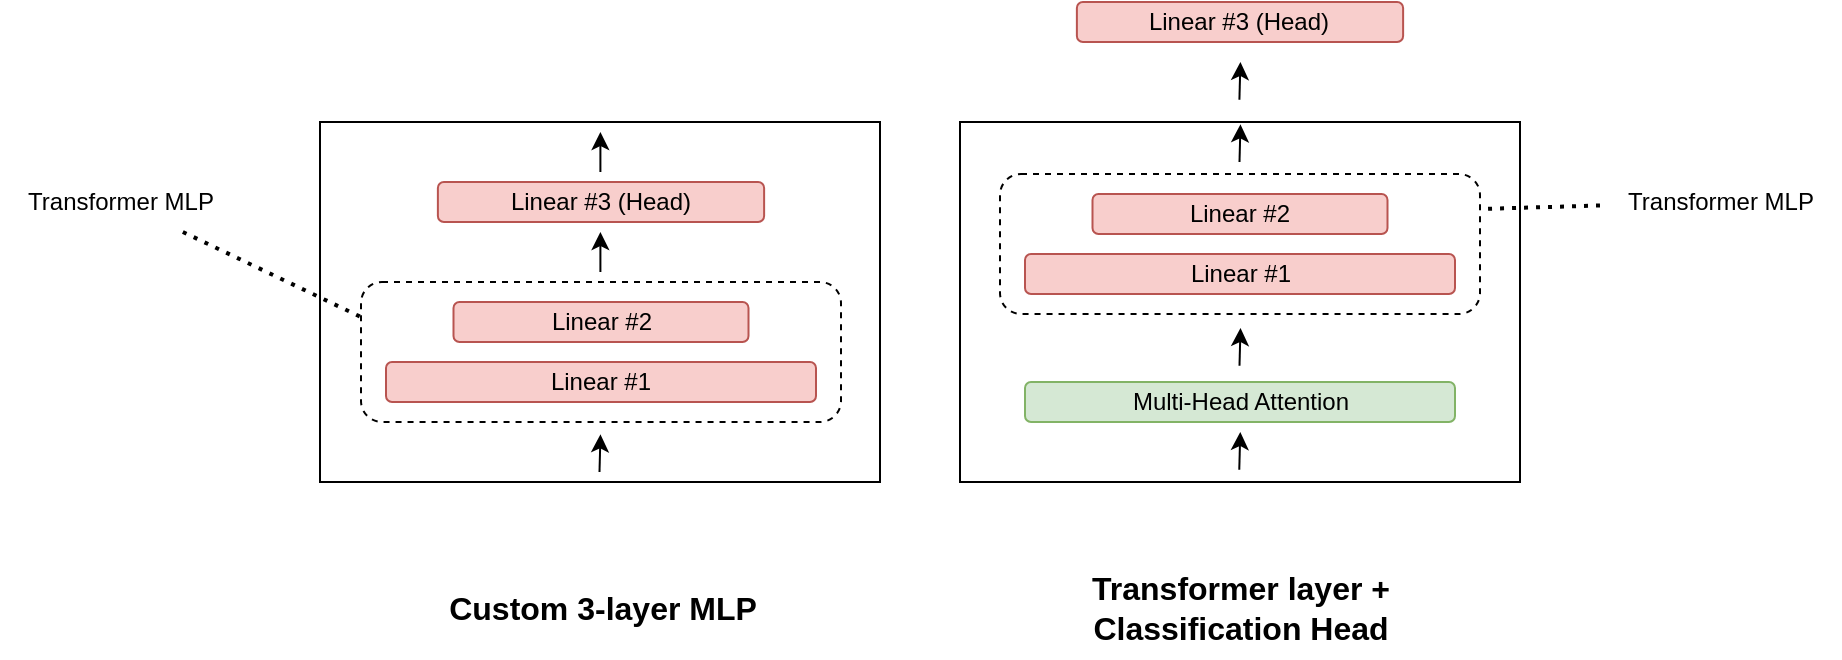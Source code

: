 <mxfile version="24.7.12">
  <diagram name="Page-1" id="i255IN2FBBnWdoAPuK9R">
    <mxGraphModel dx="1998" dy="659" grid="0" gridSize="10" guides="1" tooltips="1" connect="1" arrows="1" fold="1" page="1" pageScale="1" pageWidth="827" pageHeight="1169" math="0" shadow="0">
      <root>
        <mxCell id="0" />
        <mxCell id="1" parent="0" />
        <mxCell id="IK3FCjAFdDG9_w9nqEnq-1" value="&lt;div&gt;&lt;br&gt;&lt;/div&gt;" style="rounded=0;whiteSpace=wrap;html=1;align=left;" parent="1" vertex="1">
          <mxGeometry x="80" y="220" width="280" height="180" as="geometry" />
        </mxCell>
        <mxCell id="IK3FCjAFdDG9_w9nqEnq-5" value="Linear #3 (Head)" style="rounded=1;whiteSpace=wrap;html=1;fillColor=#f8cecc;strokeColor=#b85450;" parent="1" vertex="1">
          <mxGeometry x="138.94" y="250" width="163.12" height="20" as="geometry" />
        </mxCell>
        <mxCell id="IK3FCjAFdDG9_w9nqEnq-6" value="" style="endArrow=classic;html=1;rounded=0;exitX=0.5;exitY=0.938;exitDx=0;exitDy=0;exitPerimeter=0;entryX=0.5;entryY=1;entryDx=0;entryDy=0;" parent="1" edge="1">
          <mxGeometry width="50" height="50" relative="1" as="geometry">
            <mxPoint x="219.75" y="395.0" as="sourcePoint" />
            <mxPoint x="220.25" y="376.16" as="targetPoint" />
          </mxGeometry>
        </mxCell>
        <mxCell id="IK3FCjAFdDG9_w9nqEnq-8" value="" style="endArrow=classic;html=1;rounded=0;exitX=0.5;exitY=0.938;exitDx=0;exitDy=0;exitPerimeter=0;entryX=0.5;entryY=1;entryDx=0;entryDy=0;" parent="1" edge="1">
          <mxGeometry width="50" height="50" relative="1" as="geometry">
            <mxPoint x="220.2" y="295" as="sourcePoint" />
            <mxPoint x="220.2" y="275" as="targetPoint" />
          </mxGeometry>
        </mxCell>
        <mxCell id="IK3FCjAFdDG9_w9nqEnq-9" value="" style="endArrow=classic;html=1;rounded=0;exitX=0.5;exitY=0.938;exitDx=0;exitDy=0;exitPerimeter=0;entryX=0.5;entryY=1;entryDx=0;entryDy=0;" parent="1" edge="1">
          <mxGeometry width="50" height="50" relative="1" as="geometry">
            <mxPoint x="220.2" y="245" as="sourcePoint" />
            <mxPoint x="220.2" y="225" as="targetPoint" />
          </mxGeometry>
        </mxCell>
        <mxCell id="IK3FCjAFdDG9_w9nqEnq-10" value="&lt;div&gt;&lt;br&gt;&lt;/div&gt;" style="rounded=0;whiteSpace=wrap;html=1;align=left;" parent="1" vertex="1">
          <mxGeometry x="400" y="220" width="280" height="180" as="geometry" />
        </mxCell>
        <mxCell id="IK3FCjAFdDG9_w9nqEnq-11" value="Multi-Head Attention" style="rounded=1;whiteSpace=wrap;html=1;fillColor=#d5e8d4;strokeColor=#82b366;" parent="1" vertex="1">
          <mxGeometry x="432.5" y="350" width="215" height="20" as="geometry" />
        </mxCell>
        <mxCell id="IK3FCjAFdDG9_w9nqEnq-15" value="&lt;div&gt;&lt;br&gt;&lt;/div&gt;" style="rounded=1;whiteSpace=wrap;html=1;dashed=1;align=left;" parent="1" vertex="1">
          <mxGeometry x="420" y="246" width="240" height="70" as="geometry" />
        </mxCell>
        <mxCell id="IK3FCjAFdDG9_w9nqEnq-13" value="Linear #1" style="rounded=1;whiteSpace=wrap;html=1;fillColor=#f8cecc;strokeColor=#b85450;" parent="1" vertex="1">
          <mxGeometry x="432.5" y="286" width="215" height="20" as="geometry" />
        </mxCell>
        <mxCell id="IK3FCjAFdDG9_w9nqEnq-14" value="Linear #2" style="rounded=1;whiteSpace=wrap;html=1;fillColor=#f8cecc;strokeColor=#b85450;" parent="1" vertex="1">
          <mxGeometry x="466.25" y="256" width="147.5" height="20" as="geometry" />
        </mxCell>
        <mxCell id="IK3FCjAFdDG9_w9nqEnq-17" value="" style="endArrow=classic;html=1;rounded=0;exitX=0.5;exitY=0.938;exitDx=0;exitDy=0;exitPerimeter=0;entryX=0.5;entryY=1;entryDx=0;entryDy=0;" parent="1" edge="1">
          <mxGeometry width="50" height="50" relative="1" as="geometry">
            <mxPoint x="539.64" y="393.84" as="sourcePoint" />
            <mxPoint x="540.14" y="375" as="targetPoint" />
          </mxGeometry>
        </mxCell>
        <mxCell id="IK3FCjAFdDG9_w9nqEnq-18" value="" style="endArrow=classic;html=1;rounded=0;exitX=0.5;exitY=0.938;exitDx=0;exitDy=0;exitPerimeter=0;entryX=0.5;entryY=1;entryDx=0;entryDy=0;" parent="1" edge="1">
          <mxGeometry width="50" height="50" relative="1" as="geometry">
            <mxPoint x="539.75" y="341.84" as="sourcePoint" />
            <mxPoint x="540.25" y="323.0" as="targetPoint" />
          </mxGeometry>
        </mxCell>
        <mxCell id="IK3FCjAFdDG9_w9nqEnq-19" value="" style="endArrow=classic;html=1;rounded=0;exitX=0.5;exitY=0.938;exitDx=0;exitDy=0;exitPerimeter=0;entryX=0.5;entryY=1;entryDx=0;entryDy=0;" parent="1" edge="1">
          <mxGeometry width="50" height="50" relative="1" as="geometry">
            <mxPoint x="539.75" y="240.0" as="sourcePoint" />
            <mxPoint x="540.25" y="221.16" as="targetPoint" />
          </mxGeometry>
        </mxCell>
        <mxCell id="IK3FCjAFdDG9_w9nqEnq-20" value="" style="endArrow=classic;html=1;rounded=0;exitX=0.5;exitY=0.938;exitDx=0;exitDy=0;exitPerimeter=0;entryX=0.5;entryY=1;entryDx=0;entryDy=0;" parent="1" edge="1">
          <mxGeometry width="50" height="50" relative="1" as="geometry">
            <mxPoint x="539.71" y="208.84" as="sourcePoint" />
            <mxPoint x="540.21" y="190.0" as="targetPoint" />
          </mxGeometry>
        </mxCell>
        <mxCell id="IK3FCjAFdDG9_w9nqEnq-22" value="&lt;div&gt;&lt;br&gt;&lt;/div&gt;" style="rounded=1;whiteSpace=wrap;html=1;dashed=1;align=left;" parent="1" vertex="1">
          <mxGeometry x="100.5" y="300" width="240" height="70" as="geometry" />
        </mxCell>
        <mxCell id="IK3FCjAFdDG9_w9nqEnq-23" value="Linear #1" style="rounded=1;whiteSpace=wrap;html=1;fillColor=#f8cecc;strokeColor=#b85450;" parent="1" vertex="1">
          <mxGeometry x="113" y="340" width="215" height="20" as="geometry" />
        </mxCell>
        <mxCell id="IK3FCjAFdDG9_w9nqEnq-24" value="Linear #2" style="rounded=1;whiteSpace=wrap;html=1;fillColor=#f8cecc;strokeColor=#b85450;" parent="1" vertex="1">
          <mxGeometry x="146.75" y="310" width="147.5" height="20" as="geometry" />
        </mxCell>
        <mxCell id="IK3FCjAFdDG9_w9nqEnq-25" value="Linear #3 (Head)" style="rounded=1;whiteSpace=wrap;html=1;fillColor=#f8cecc;strokeColor=#b85450;" parent="1" vertex="1">
          <mxGeometry x="458.44" y="160" width="163.12" height="20" as="geometry" />
        </mxCell>
        <mxCell id="IK3FCjAFdDG9_w9nqEnq-26" value="Transformer MLP" style="text;html=1;align=center;verticalAlign=middle;resizable=0;points=[];autosize=1;strokeColor=none;fillColor=none;" parent="1" vertex="1">
          <mxGeometry x="-80" y="245" width="120" height="30" as="geometry" />
        </mxCell>
        <mxCell id="IK3FCjAFdDG9_w9nqEnq-27" value="" style="endArrow=none;dashed=1;html=1;dashPattern=1 2;strokeWidth=2;rounded=0;entryX=0;entryY=0.25;entryDx=0;entryDy=0;" parent="1" source="IK3FCjAFdDG9_w9nqEnq-26" target="IK3FCjAFdDG9_w9nqEnq-22" edge="1">
          <mxGeometry width="50" height="50" relative="1" as="geometry">
            <mxPoint x="370" y="270" as="sourcePoint" />
            <mxPoint x="420" y="220" as="targetPoint" />
          </mxGeometry>
        </mxCell>
        <mxCell id="IK3FCjAFdDG9_w9nqEnq-28" value="Transformer MLP" style="text;html=1;align=center;verticalAlign=middle;resizable=0;points=[];autosize=1;strokeColor=none;fillColor=none;" parent="1" vertex="1">
          <mxGeometry x="720" y="245" width="120" height="30" as="geometry" />
        </mxCell>
        <mxCell id="IK3FCjAFdDG9_w9nqEnq-29" value="" style="endArrow=none;dashed=1;html=1;dashPattern=1 2;strokeWidth=2;rounded=0;entryX=1;entryY=0.25;entryDx=0;entryDy=0;" parent="1" source="IK3FCjAFdDG9_w9nqEnq-28" target="IK3FCjAFdDG9_w9nqEnq-15" edge="1">
          <mxGeometry width="50" height="50" relative="1" as="geometry">
            <mxPoint x="49" y="270" as="sourcePoint" />
            <mxPoint x="110" y="328" as="targetPoint" />
          </mxGeometry>
        </mxCell>
        <mxCell id="mXwE3BAoIQrue9kAgCQd-2" value="&lt;b style=&quot;font-size: 16px;&quot;&gt;Custom 3-layer MLP&lt;/b&gt;" style="text;html=1;align=center;verticalAlign=middle;resizable=0;points=[];autosize=1;strokeColor=none;fillColor=none;" vertex="1" parent="1">
          <mxGeometry x="130.5" y="448" width="180" height="30" as="geometry" />
        </mxCell>
        <mxCell id="mXwE3BAoIQrue9kAgCQd-3" value="&lt;b style=&quot;font-size: 16px;&quot;&gt;Transformer layer +&lt;/b&gt;&lt;div&gt;&lt;b style=&quot;font-size: 16px;&quot;&gt;Classification Head&lt;/b&gt;&lt;/div&gt;" style="text;html=1;align=center;verticalAlign=middle;resizable=0;points=[];autosize=1;strokeColor=none;fillColor=none;" vertex="1" parent="1">
          <mxGeometry x="455" y="438" width="170" height="50" as="geometry" />
        </mxCell>
      </root>
    </mxGraphModel>
  </diagram>
</mxfile>
